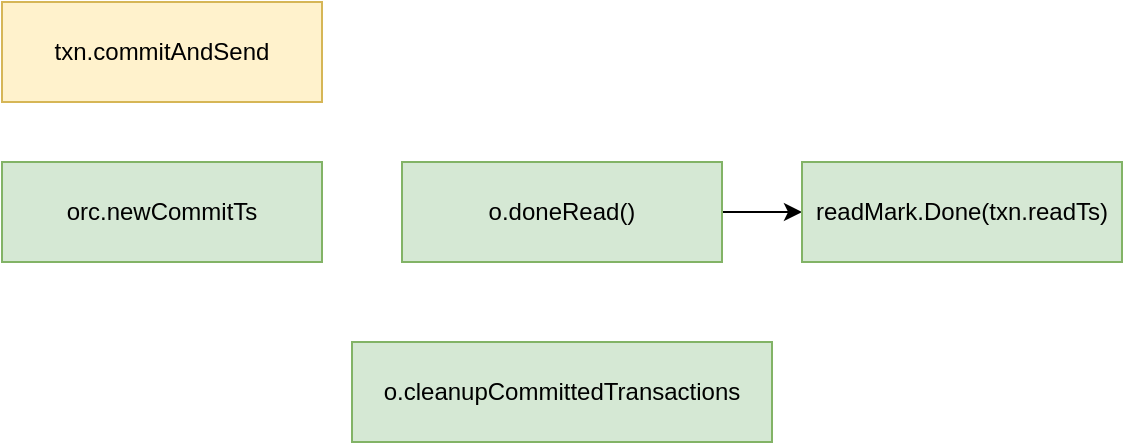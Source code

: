 <mxfile version="13.5.8" type="github">
  <diagram id="m640i7htxF8INme5xLxX" name="Page-1">
    <mxGraphModel dx="946" dy="527" grid="1" gridSize="10" guides="1" tooltips="1" connect="1" arrows="1" fold="1" page="1" pageScale="1" pageWidth="3200" pageHeight="2400" math="0" shadow="0">
      <root>
        <mxCell id="0" />
        <mxCell id="1" parent="0" />
        <mxCell id="meJpIJ2n8r1vD5dWZhTf-1" value="txn.commitAndSend" style="rounded=0;whiteSpace=wrap;html=1;fillColor=#fff2cc;strokeColor=#d6b656;" vertex="1" parent="1">
          <mxGeometry x="160" y="190" width="160" height="50" as="geometry" />
        </mxCell>
        <mxCell id="meJpIJ2n8r1vD5dWZhTf-2" value="orc.newCommitTs" style="rounded=0;whiteSpace=wrap;html=1;fillColor=#d5e8d4;strokeColor=#82b366;" vertex="1" parent="1">
          <mxGeometry x="160" y="270" width="160" height="50" as="geometry" />
        </mxCell>
        <mxCell id="meJpIJ2n8r1vD5dWZhTf-7" style="edgeStyle=orthogonalEdgeStyle;rounded=0;orthogonalLoop=1;jettySize=auto;html=1;entryX=0;entryY=0.5;entryDx=0;entryDy=0;" edge="1" parent="1" source="meJpIJ2n8r1vD5dWZhTf-3" target="meJpIJ2n8r1vD5dWZhTf-6">
          <mxGeometry relative="1" as="geometry" />
        </mxCell>
        <mxCell id="meJpIJ2n8r1vD5dWZhTf-3" value="o.doneRead()" style="rounded=0;whiteSpace=wrap;html=1;fillColor=#d5e8d4;strokeColor=#82b366;" vertex="1" parent="1">
          <mxGeometry x="360" y="270" width="160" height="50" as="geometry" />
        </mxCell>
        <mxCell id="meJpIJ2n8r1vD5dWZhTf-6" value="readMark.Done(txn.readTs)" style="rounded=0;whiteSpace=wrap;html=1;fillColor=#d5e8d4;strokeColor=#82b366;" vertex="1" parent="1">
          <mxGeometry x="560" y="270" width="160" height="50" as="geometry" />
        </mxCell>
        <mxCell id="meJpIJ2n8r1vD5dWZhTf-8" value="o.cleanupCommittedTransactions" style="rounded=0;whiteSpace=wrap;html=1;fillColor=#d5e8d4;strokeColor=#82b366;" vertex="1" parent="1">
          <mxGeometry x="335" y="360" width="210" height="50" as="geometry" />
        </mxCell>
      </root>
    </mxGraphModel>
  </diagram>
</mxfile>
